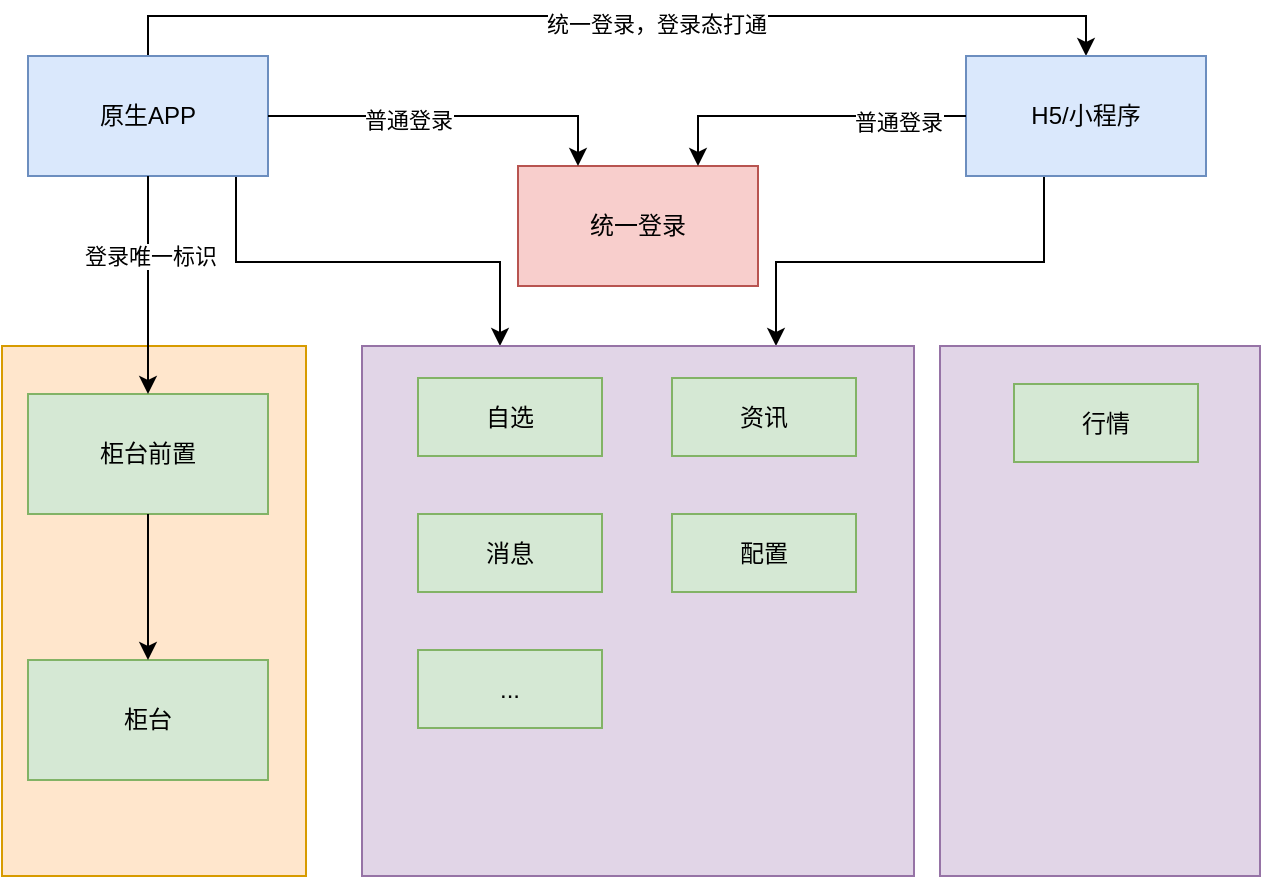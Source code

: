 <mxfile version="14.7.6" type="github">
  <diagram id="X9E-beKe1SduU7O__Zo1" name="Page-1">
    <mxGraphModel dx="1422" dy="762" grid="0" gridSize="10" guides="1" tooltips="1" connect="1" arrows="1" fold="1" page="0" pageScale="1" pageWidth="827" pageHeight="1169" math="0" shadow="0">
      <root>
        <mxCell id="0" />
        <mxCell id="1" parent="0" />
        <mxCell id="JChcGqBiLUxeW3eqoY_Q-27" style="edgeStyle=orthogonalEdgeStyle;rounded=0;orthogonalLoop=1;jettySize=auto;html=1;exitX=0.5;exitY=0;exitDx=0;exitDy=0;entryX=0.5;entryY=0;entryDx=0;entryDy=0;" edge="1" parent="1" source="JChcGqBiLUxeW3eqoY_Q-3" target="JChcGqBiLUxeW3eqoY_Q-4">
          <mxGeometry relative="1" as="geometry" />
        </mxCell>
        <mxCell id="JChcGqBiLUxeW3eqoY_Q-28" value="统一登录，登录态打通" style="edgeLabel;html=1;align=center;verticalAlign=middle;resizable=0;points=[];" vertex="1" connectable="0" parent="JChcGqBiLUxeW3eqoY_Q-27">
          <mxGeometry x="0.077" y="-4" relative="1" as="geometry">
            <mxPoint as="offset" />
          </mxGeometry>
        </mxCell>
        <mxCell id="JChcGqBiLUxeW3eqoY_Q-32" style="edgeStyle=orthogonalEdgeStyle;rounded=0;orthogonalLoop=1;jettySize=auto;html=1;exitX=0.75;exitY=1;exitDx=0;exitDy=0;entryX=0.25;entryY=0;entryDx=0;entryDy=0;" edge="1" parent="1" source="JChcGqBiLUxeW3eqoY_Q-3" target="JChcGqBiLUxeW3eqoY_Q-17">
          <mxGeometry relative="1" as="geometry">
            <Array as="points">
              <mxPoint x="485" y="199" />
              <mxPoint x="485" y="242" />
              <mxPoint x="617" y="242" />
            </Array>
          </mxGeometry>
        </mxCell>
        <mxCell id="JChcGqBiLUxeW3eqoY_Q-3" value="原生APP" style="rounded=0;whiteSpace=wrap;html=1;fillColor=#dae8fc;strokeColor=#6c8ebf;" vertex="1" parent="1">
          <mxGeometry x="381" y="139" width="120" height="60" as="geometry" />
        </mxCell>
        <mxCell id="JChcGqBiLUxeW3eqoY_Q-31" style="edgeStyle=orthogonalEdgeStyle;rounded=0;orthogonalLoop=1;jettySize=auto;html=1;exitX=0.5;exitY=1;exitDx=0;exitDy=0;entryX=0.75;entryY=0;entryDx=0;entryDy=0;" edge="1" parent="1" source="JChcGqBiLUxeW3eqoY_Q-4" target="JChcGqBiLUxeW3eqoY_Q-17">
          <mxGeometry relative="1" as="geometry">
            <Array as="points">
              <mxPoint x="889" y="199" />
              <mxPoint x="889" y="242" />
              <mxPoint x="755" y="242" />
            </Array>
          </mxGeometry>
        </mxCell>
        <mxCell id="JChcGqBiLUxeW3eqoY_Q-4" value="H5/小程序" style="rounded=0;whiteSpace=wrap;html=1;fillColor=#dae8fc;strokeColor=#6c8ebf;" vertex="1" parent="1">
          <mxGeometry x="850" y="139" width="120" height="60" as="geometry" />
        </mxCell>
        <mxCell id="JChcGqBiLUxeW3eqoY_Q-16" value="" style="rounded=0;whiteSpace=wrap;html=1;fillColor=#ffe6cc;strokeColor=#d79b00;" vertex="1" parent="1">
          <mxGeometry x="368" y="284" width="152" height="265" as="geometry" />
        </mxCell>
        <mxCell id="JChcGqBiLUxeW3eqoY_Q-1" value="柜台前置" style="rounded=0;whiteSpace=wrap;html=1;fillColor=#d5e8d4;strokeColor=#82b366;" vertex="1" parent="1">
          <mxGeometry x="381" y="308" width="120" height="60" as="geometry" />
        </mxCell>
        <mxCell id="JChcGqBiLUxeW3eqoY_Q-2" value="柜台" style="rounded=0;whiteSpace=wrap;html=1;fillColor=#d5e8d4;strokeColor=#82b366;" vertex="1" parent="1">
          <mxGeometry x="381" y="441" width="120" height="60" as="geometry" />
        </mxCell>
        <mxCell id="JChcGqBiLUxeW3eqoY_Q-12" style="edgeStyle=orthogonalEdgeStyle;rounded=0;orthogonalLoop=1;jettySize=auto;html=1;exitX=0.5;exitY=1;exitDx=0;exitDy=0;" edge="1" parent="1" source="JChcGqBiLUxeW3eqoY_Q-3" target="JChcGqBiLUxeW3eqoY_Q-1">
          <mxGeometry relative="1" as="geometry" />
        </mxCell>
        <mxCell id="JChcGqBiLUxeW3eqoY_Q-14" value="登录唯一标识" style="edgeLabel;html=1;align=center;verticalAlign=middle;resizable=0;points=[];" vertex="1" connectable="0" parent="JChcGqBiLUxeW3eqoY_Q-12">
          <mxGeometry x="-0.266" y="1" relative="1" as="geometry">
            <mxPoint as="offset" />
          </mxGeometry>
        </mxCell>
        <mxCell id="JChcGqBiLUxeW3eqoY_Q-15" style="edgeStyle=orthogonalEdgeStyle;rounded=0;orthogonalLoop=1;jettySize=auto;html=1;exitX=0.5;exitY=1;exitDx=0;exitDy=0;" edge="1" parent="1" source="JChcGqBiLUxeW3eqoY_Q-1" target="JChcGqBiLUxeW3eqoY_Q-2">
          <mxGeometry relative="1" as="geometry" />
        </mxCell>
        <mxCell id="JChcGqBiLUxeW3eqoY_Q-17" value="" style="rounded=0;whiteSpace=wrap;html=1;fillColor=#e1d5e7;strokeColor=#9673a6;" vertex="1" parent="1">
          <mxGeometry x="548" y="284" width="276" height="265" as="geometry" />
        </mxCell>
        <mxCell id="JChcGqBiLUxeW3eqoY_Q-7" value="自选" style="rounded=0;whiteSpace=wrap;html=1;fillColor=#d5e8d4;strokeColor=#82b366;" vertex="1" parent="1">
          <mxGeometry x="576" y="300" width="92" height="39" as="geometry" />
        </mxCell>
        <mxCell id="JChcGqBiLUxeW3eqoY_Q-8" value="统一登录" style="rounded=0;whiteSpace=wrap;html=1;fillColor=#f8cecc;strokeColor=#b85450;" vertex="1" parent="1">
          <mxGeometry x="626" y="194" width="120" height="60" as="geometry" />
        </mxCell>
        <mxCell id="JChcGqBiLUxeW3eqoY_Q-19" style="edgeStyle=orthogonalEdgeStyle;rounded=0;orthogonalLoop=1;jettySize=auto;html=1;exitX=0;exitY=0.5;exitDx=0;exitDy=0;entryX=0.75;entryY=0;entryDx=0;entryDy=0;" edge="1" parent="1" source="JChcGqBiLUxeW3eqoY_Q-4" target="JChcGqBiLUxeW3eqoY_Q-8">
          <mxGeometry relative="1" as="geometry" />
        </mxCell>
        <mxCell id="JChcGqBiLUxeW3eqoY_Q-21" value="普通登录" style="edgeLabel;html=1;align=center;verticalAlign=middle;resizable=0;points=[];" vertex="1" connectable="0" parent="JChcGqBiLUxeW3eqoY_Q-19">
          <mxGeometry x="-0.563" y="3" relative="1" as="geometry">
            <mxPoint as="offset" />
          </mxGeometry>
        </mxCell>
        <mxCell id="JChcGqBiLUxeW3eqoY_Q-25" style="edgeStyle=orthogonalEdgeStyle;rounded=0;orthogonalLoop=1;jettySize=auto;html=1;exitX=1;exitY=0.5;exitDx=0;exitDy=0;entryX=0.25;entryY=0;entryDx=0;entryDy=0;" edge="1" parent="1" source="JChcGqBiLUxeW3eqoY_Q-3" target="JChcGqBiLUxeW3eqoY_Q-8">
          <mxGeometry relative="1" as="geometry" />
        </mxCell>
        <mxCell id="JChcGqBiLUxeW3eqoY_Q-26" value="普通登录" style="edgeLabel;html=1;align=center;verticalAlign=middle;resizable=0;points=[];" vertex="1" connectable="0" parent="JChcGqBiLUxeW3eqoY_Q-25">
          <mxGeometry x="-0.227" y="-2" relative="1" as="geometry">
            <mxPoint as="offset" />
          </mxGeometry>
        </mxCell>
        <mxCell id="JChcGqBiLUxeW3eqoY_Q-36" value="资讯" style="rounded=0;whiteSpace=wrap;html=1;fillColor=#d5e8d4;strokeColor=#82b366;" vertex="1" parent="1">
          <mxGeometry x="703" y="300" width="92" height="39" as="geometry" />
        </mxCell>
        <mxCell id="JChcGqBiLUxeW3eqoY_Q-37" value="消息" style="rounded=0;whiteSpace=wrap;html=1;fillColor=#d5e8d4;strokeColor=#82b366;" vertex="1" parent="1">
          <mxGeometry x="576" y="368" width="92" height="39" as="geometry" />
        </mxCell>
        <mxCell id="JChcGqBiLUxeW3eqoY_Q-38" value="..." style="rounded=0;whiteSpace=wrap;html=1;fillColor=#d5e8d4;strokeColor=#82b366;" vertex="1" parent="1">
          <mxGeometry x="576" y="436" width="92" height="39" as="geometry" />
        </mxCell>
        <mxCell id="JChcGqBiLUxeW3eqoY_Q-39" value="" style="rounded=0;whiteSpace=wrap;html=1;fillColor=#e1d5e7;strokeColor=#9673a6;" vertex="1" parent="1">
          <mxGeometry x="837" y="284" width="160" height="265" as="geometry" />
        </mxCell>
        <mxCell id="JChcGqBiLUxeW3eqoY_Q-40" value="行情" style="rounded=0;whiteSpace=wrap;html=1;fillColor=#d5e8d4;strokeColor=#82b366;" vertex="1" parent="1">
          <mxGeometry x="874" y="303" width="92" height="39" as="geometry" />
        </mxCell>
        <mxCell id="JChcGqBiLUxeW3eqoY_Q-41" value="配置" style="rounded=0;whiteSpace=wrap;html=1;fillColor=#d5e8d4;strokeColor=#82b366;" vertex="1" parent="1">
          <mxGeometry x="703" y="368" width="92" height="39" as="geometry" />
        </mxCell>
      </root>
    </mxGraphModel>
  </diagram>
</mxfile>
